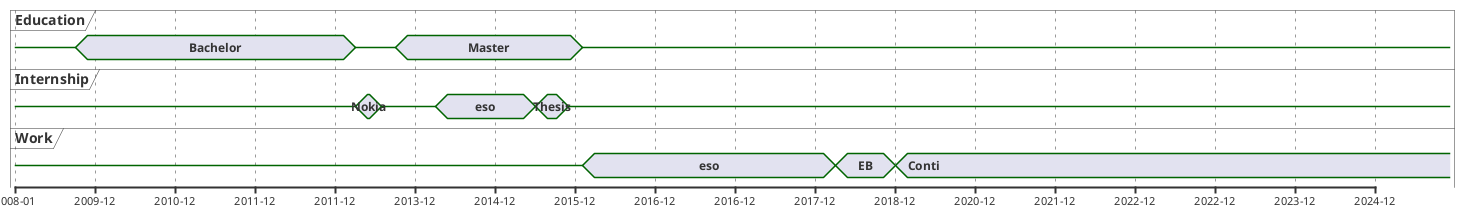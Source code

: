 @startuml
use date format "YYYY-MM"
scale 31536000 as 80 pixels
'manual time-axis

concise "Education" as Ed
concise "Internship" as In
concise "Work" as Wk

@2008/01/01
Ed is {-}
Wk is {-}
In is {-}
@2024/12/01

@2008/10/1 as :10
Ed is Bachelor

@2012/4/1 as :x
Ed is {-}
@2012/10/1 as :x
Ed is Master
@2015/2/1 as :x
Ed is {-}

' Internship
@2012/4/1 as :x
In is Nokia
@2012/8/1 as :x
In is {-}

' Working student
@2013/4/1 as :x
In is eso
' Master thesis
@2014/7/1 as :x
In is Thesis
@2014/12/1 as :x
In is {-}

' Job at esolutions
@2015/2/1 as :x
Wk is eso
' Job at Elektrobit
@2018/4/1 as :x
Wk is EB
' Job at Continental
@2019/1/1
Wk is Conti

@enduml
